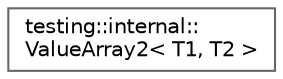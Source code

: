 digraph "Graphical Class Hierarchy"
{
 // LATEX_PDF_SIZE
  bgcolor="transparent";
  edge [fontname=Helvetica,fontsize=10,labelfontname=Helvetica,labelfontsize=10];
  node [fontname=Helvetica,fontsize=10,shape=box,height=0.2,width=0.4];
  rankdir="LR";
  Node0 [id="Node000000",label="testing::internal::\lValueArray2\< T1, T2 \>",height=0.2,width=0.4,color="grey40", fillcolor="white", style="filled",URL="$classtesting_1_1internal_1_1_value_array2.html",tooltip=" "];
}
